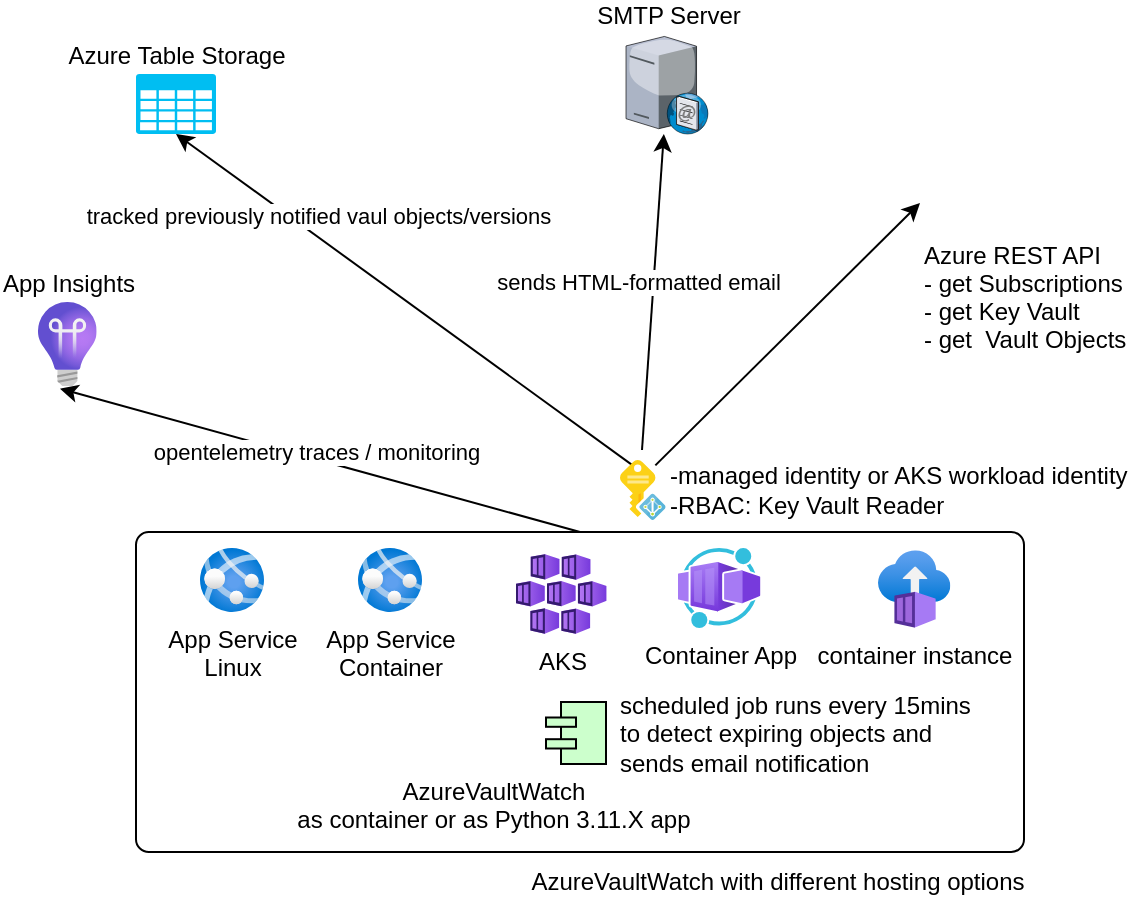 <mxfile version="22.1.2" type="device">
  <diagram name="Page-1" id="9zhtq2NwMe1mdKY3dock">
    <mxGraphModel dx="1018" dy="759" grid="0" gridSize="10" guides="1" tooltips="1" connect="1" arrows="1" fold="1" page="1" pageScale="1" pageWidth="850" pageHeight="1100" math="0" shadow="0">
      <root>
        <mxCell id="0" />
        <mxCell id="1" parent="0" />
        <mxCell id="dNdkOtT05KyRuIU-Jtoc-1" value="" style="rounded=1;whiteSpace=wrap;html=1;arcSize=4;" parent="1" vertex="1">
          <mxGeometry x="99" y="310" width="444" height="160" as="geometry" />
        </mxCell>
        <mxCell id="dNdkOtT05KyRuIU-Jtoc-2" value="AzureVaultWatch with different hosting options" style="text;html=1;strokeColor=none;fillColor=none;align=center;verticalAlign=middle;whiteSpace=wrap;rounded=0;" parent="1" vertex="1">
          <mxGeometry x="295" y="470" width="250" height="30" as="geometry" />
        </mxCell>
        <mxCell id="dNdkOtT05KyRuIU-Jtoc-4" value="App Service&lt;br&gt;Container" style="image;aspect=fixed;html=1;points=[];align=center;fontSize=12;image=img/lib/azure2/app_services/App_Services.svg;" parent="1" vertex="1">
          <mxGeometry x="210" y="318" width="32" height="32" as="geometry" />
        </mxCell>
        <mxCell id="dNdkOtT05KyRuIU-Jtoc-5" value="AKS" style="image;aspect=fixed;html=1;points=[];align=center;fontSize=12;image=img/lib/azure2/compute/Kubernetes_Services.svg;" parent="1" vertex="1">
          <mxGeometry x="289" y="321" width="45.33" height="40" as="geometry" />
        </mxCell>
        <mxCell id="dNdkOtT05KyRuIU-Jtoc-6" value="AzureVaultWatch&#xa;as container or as Python 3.11.X app" style="shape=image;verticalLabelPosition=bottom;labelBackgroundColor=default;verticalAlign=top;aspect=fixed;imageAspect=0;image=https://www.agilicus.com/www/6c008bf4-container.png;" parent="1" vertex="1">
          <mxGeometry x="254" y="396" width="47.93" height="30" as="geometry" />
        </mxCell>
        <mxCell id="dNdkOtT05KyRuIU-Jtoc-8" value="SMTP Server" style="verticalLabelPosition=top;sketch=0;aspect=fixed;html=1;verticalAlign=bottom;strokeColor=none;align=center;outlineConnect=0;shape=mxgraph.citrix.smtp_server;labelPosition=center;" parent="1" vertex="1">
          <mxGeometry x="344" y="61" width="41.31" height="50" as="geometry" />
        </mxCell>
        <mxCell id="dNdkOtT05KyRuIU-Jtoc-11" value="Azure Table Storage" style="verticalLabelPosition=top;html=1;verticalAlign=bottom;align=center;strokeColor=none;fillColor=#00BEF2;shape=mxgraph.azure.storage;pointerEvents=1;labelPosition=center;" parent="1" vertex="1">
          <mxGeometry x="99" y="81" width="40" height="30" as="geometry" />
        </mxCell>
        <mxCell id="dNdkOtT05KyRuIU-Jtoc-12" value="" style="endArrow=classic;html=1;rounded=0;" parent="1" target="dNdkOtT05KyRuIU-Jtoc-8" edge="1">
          <mxGeometry width="50" height="50" relative="1" as="geometry">
            <mxPoint x="352" y="269" as="sourcePoint" />
            <mxPoint x="767.69" y="259.995" as="targetPoint" />
          </mxGeometry>
        </mxCell>
        <mxCell id="dNdkOtT05KyRuIU-Jtoc-15" value="sends HTML-formatted email" style="edgeLabel;html=1;align=center;verticalAlign=middle;resizable=0;points=[];" parent="dNdkOtT05KyRuIU-Jtoc-12" vertex="1" connectable="0">
          <mxGeometry x="0.08" y="-5" relative="1" as="geometry">
            <mxPoint x="-13" y="1" as="offset" />
          </mxGeometry>
        </mxCell>
        <mxCell id="dNdkOtT05KyRuIU-Jtoc-13" value="" style="endArrow=classic;html=1;rounded=0;entryX=0.5;entryY=1;entryDx=0;entryDy=0;entryPerimeter=0;exitX=0.278;exitY=0.089;exitDx=0;exitDy=0;exitPerimeter=0;" parent="1" source="dNdkOtT05KyRuIU-Jtoc-22" target="dNdkOtT05KyRuIU-Jtoc-11" edge="1">
          <mxGeometry width="50" height="50" relative="1" as="geometry">
            <mxPoint x="330" y="280" as="sourcePoint" />
            <mxPoint x="640" y="120.0" as="targetPoint" />
          </mxGeometry>
        </mxCell>
        <mxCell id="dNdkOtT05KyRuIU-Jtoc-16" value="tracked previously notified vaul objects/versions" style="edgeLabel;html=1;align=center;verticalAlign=middle;resizable=0;points=[];" parent="dNdkOtT05KyRuIU-Jtoc-13" vertex="1" connectable="0">
          <mxGeometry x="0.178" y="-7" relative="1" as="geometry">
            <mxPoint x="-27" y="-22" as="offset" />
          </mxGeometry>
        </mxCell>
        <mxCell id="dNdkOtT05KyRuIU-Jtoc-14" style="edgeStyle=orthogonalEdgeStyle;rounded=0;orthogonalLoop=1;jettySize=auto;html=1;exitX=0.5;exitY=1;exitDx=0;exitDy=0;exitPerimeter=0;" parent="1" source="dNdkOtT05KyRuIU-Jtoc-11" target="dNdkOtT05KyRuIU-Jtoc-11" edge="1">
          <mxGeometry relative="1" as="geometry" />
        </mxCell>
        <mxCell id="dNdkOtT05KyRuIU-Jtoc-17" value="" style="html=1;outlineConnect=0;whiteSpace=wrap;fillColor=#CCFFCC;shape=mxgraph.archimate3.component;" parent="1" vertex="1">
          <mxGeometry x="304" y="395" width="30" height="31" as="geometry" />
        </mxCell>
        <mxCell id="dNdkOtT05KyRuIU-Jtoc-18" value="scheduled job runs every 15mins to detect expiring objects and sends email notification" style="text;html=1;strokeColor=none;fillColor=none;align=left;verticalAlign=middle;whiteSpace=wrap;rounded=0;" parent="1" vertex="1">
          <mxGeometry x="339" y="396" width="190" height="30" as="geometry" />
        </mxCell>
        <mxCell id="dNdkOtT05KyRuIU-Jtoc-20" value="Container App" style="image;aspect=fixed;html=1;points=[];align=center;fontSize=12;image=img/lib/azure2/other/Worker_Container_App.svg;" parent="1" vertex="1">
          <mxGeometry x="370" y="318" width="41.22" height="40" as="geometry" />
        </mxCell>
        <mxCell id="dNdkOtT05KyRuIU-Jtoc-21" value="container instance" style="image;aspect=fixed;html=1;points=[];align=center;fontSize=12;image=img/lib/azure2/containers/Container_Instances.svg;" parent="1" vertex="1">
          <mxGeometry x="470" y="319" width="36.17" height="39" as="geometry" />
        </mxCell>
        <mxCell id="dNdkOtT05KyRuIU-Jtoc-22" value="-managed identity or AKS workload identity&lt;br&gt;-RBAC: Key Vault Reader" style="image;sketch=0;aspect=fixed;html=1;points=[];align=left;fontSize=12;image=img/lib/mscae/Managed_Identities.svg;labelPosition=right;verticalLabelPosition=middle;verticalAlign=middle;" parent="1" vertex="1">
          <mxGeometry x="341" y="274" width="22.8" height="30" as="geometry" />
        </mxCell>
        <mxCell id="dNdkOtT05KyRuIU-Jtoc-25" value="App Service&lt;br&gt;Linux" style="image;aspect=fixed;html=1;points=[];align=center;fontSize=12;image=img/lib/azure2/app_services/App_Services.svg;" parent="1" vertex="1">
          <mxGeometry x="131" y="318" width="32" height="32" as="geometry" />
        </mxCell>
        <mxCell id="yy7CnLSOD352HYs1JsAS-1" value="App Insights" style="image;aspect=fixed;html=1;points=[];align=center;fontSize=12;image=img/lib/azure2/devops/Application_Insights.svg;labelPosition=center;verticalLabelPosition=top;verticalAlign=bottom;" parent="1" vertex="1">
          <mxGeometry x="50" y="195" width="29.33" height="42" as="geometry" />
        </mxCell>
        <mxCell id="yy7CnLSOD352HYs1JsAS-2" value="" style="endArrow=classic;html=1;rounded=0;entryX=0.375;entryY=1.032;entryDx=0;entryDy=0;entryPerimeter=0;exitX=0.5;exitY=0;exitDx=0;exitDy=0;" parent="1" source="dNdkOtT05KyRuIU-Jtoc-1" target="yy7CnLSOD352HYs1JsAS-1" edge="1">
          <mxGeometry width="50" height="50" relative="1" as="geometry">
            <mxPoint x="357" y="287" as="sourcePoint" />
            <mxPoint x="277" y="157" as="targetPoint" />
          </mxGeometry>
        </mxCell>
        <mxCell id="yy7CnLSOD352HYs1JsAS-3" value="opentelemetry traces / monitoring" style="edgeLabel;html=1;align=center;verticalAlign=middle;resizable=0;points=[];" parent="yy7CnLSOD352HYs1JsAS-2" vertex="1" connectable="0">
          <mxGeometry x="0.178" y="-7" relative="1" as="geometry">
            <mxPoint x="19" y="9" as="offset" />
          </mxGeometry>
        </mxCell>
        <mxCell id="ewdxBb1BIXweNb5RpSu8-1" value="Azure REST API&#xa;- get Subscriptions&#xa;- get Key Vault&#xa;- get  Vault Objects&#xa;" style="shape=image;verticalLabelPosition=bottom;labelBackgroundColor=default;verticalAlign=top;aspect=fixed;imageAspect=0;image=https://miro.medium.com/v2/resize:fit:440/1*J3G3akaMpUOLegw0p0qthA.png;align=left;" vertex="1" parent="1">
          <mxGeometry x="491" y="108" width="88" height="50" as="geometry" />
        </mxCell>
        <mxCell id="ewdxBb1BIXweNb5RpSu8-2" value="" style="endArrow=classic;html=1;rounded=0;exitX=0.775;exitY=0.089;exitDx=0;exitDy=0;exitPerimeter=0;entryX=0;entryY=0.75;entryDx=0;entryDy=0;" edge="1" parent="1" source="dNdkOtT05KyRuIU-Jtoc-22" target="ewdxBb1BIXweNb5RpSu8-1">
          <mxGeometry width="50" height="50" relative="1" as="geometry">
            <mxPoint x="368" y="284" as="sourcePoint" />
            <mxPoint x="407" y="165" as="targetPoint" />
          </mxGeometry>
        </mxCell>
      </root>
    </mxGraphModel>
  </diagram>
</mxfile>
